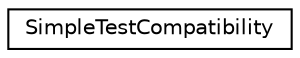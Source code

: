 digraph "Graphical Class Hierarchy"
{
  edge [fontname="Helvetica",fontsize="10",labelfontname="Helvetica",labelfontsize="10"];
  node [fontname="Helvetica",fontsize="10",shape=record];
  rankdir="LR";
  Node1 [label="SimpleTestCompatibility",height=0.2,width=0.4,color="black", fillcolor="white", style="filled",URL="$class_simple_test_compatibility.html"];
}
